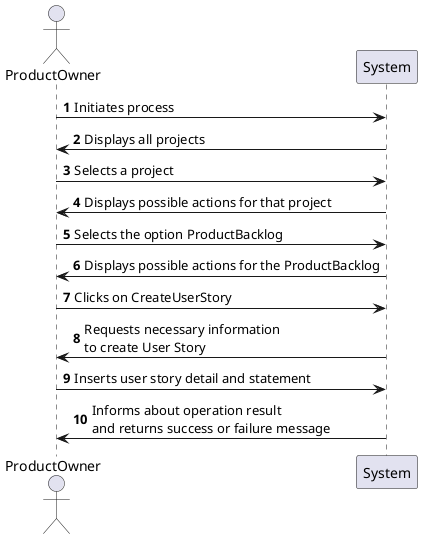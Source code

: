 @startuml
'https://plantuml.com/sequence-diagram

autonumber
actor ProductOwner as po
participant System as sys

po-> sys : Initiates process
sys -> po : Displays all projects
po -> sys : Selects a project
sys-> po : Displays possible actions for that project
po -> sys : Selects the option ProductBacklog
sys-> po : Displays possible actions for the ProductBacklog
po -> sys : Clicks on CreateUserStory
sys-> po : Requests necessary information\nto create User Story
po -> sys : Inserts user story detail and statement
sys -> po : Informs about operation result\nand returns success or failure message
@enduml
